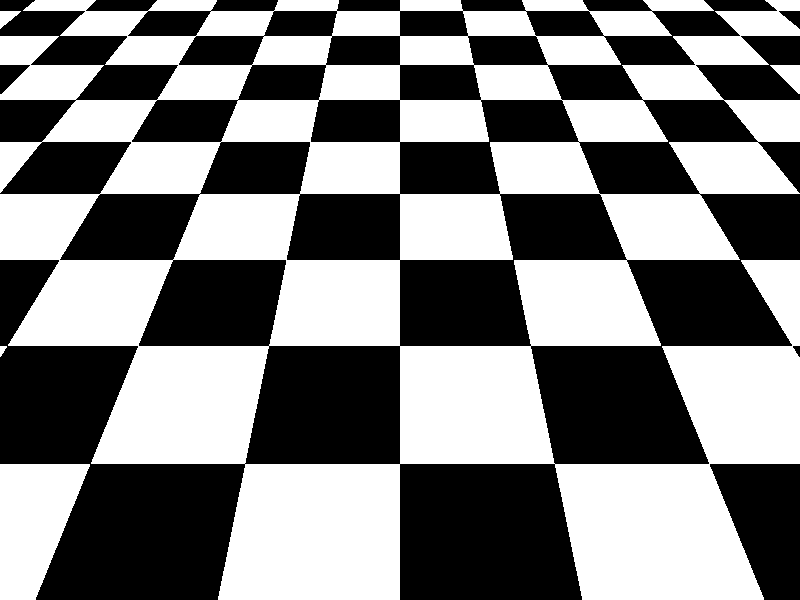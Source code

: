 #include "colors.inc"

camera {
	location <0, 3, -3>
	look_at <0, 0, 0>
}

light_source{
	<0, 5, -5> 
	White
}

object{
	plane {<0, 1, 0>, -0.5
		pigment{ checker White Black}
	}
}